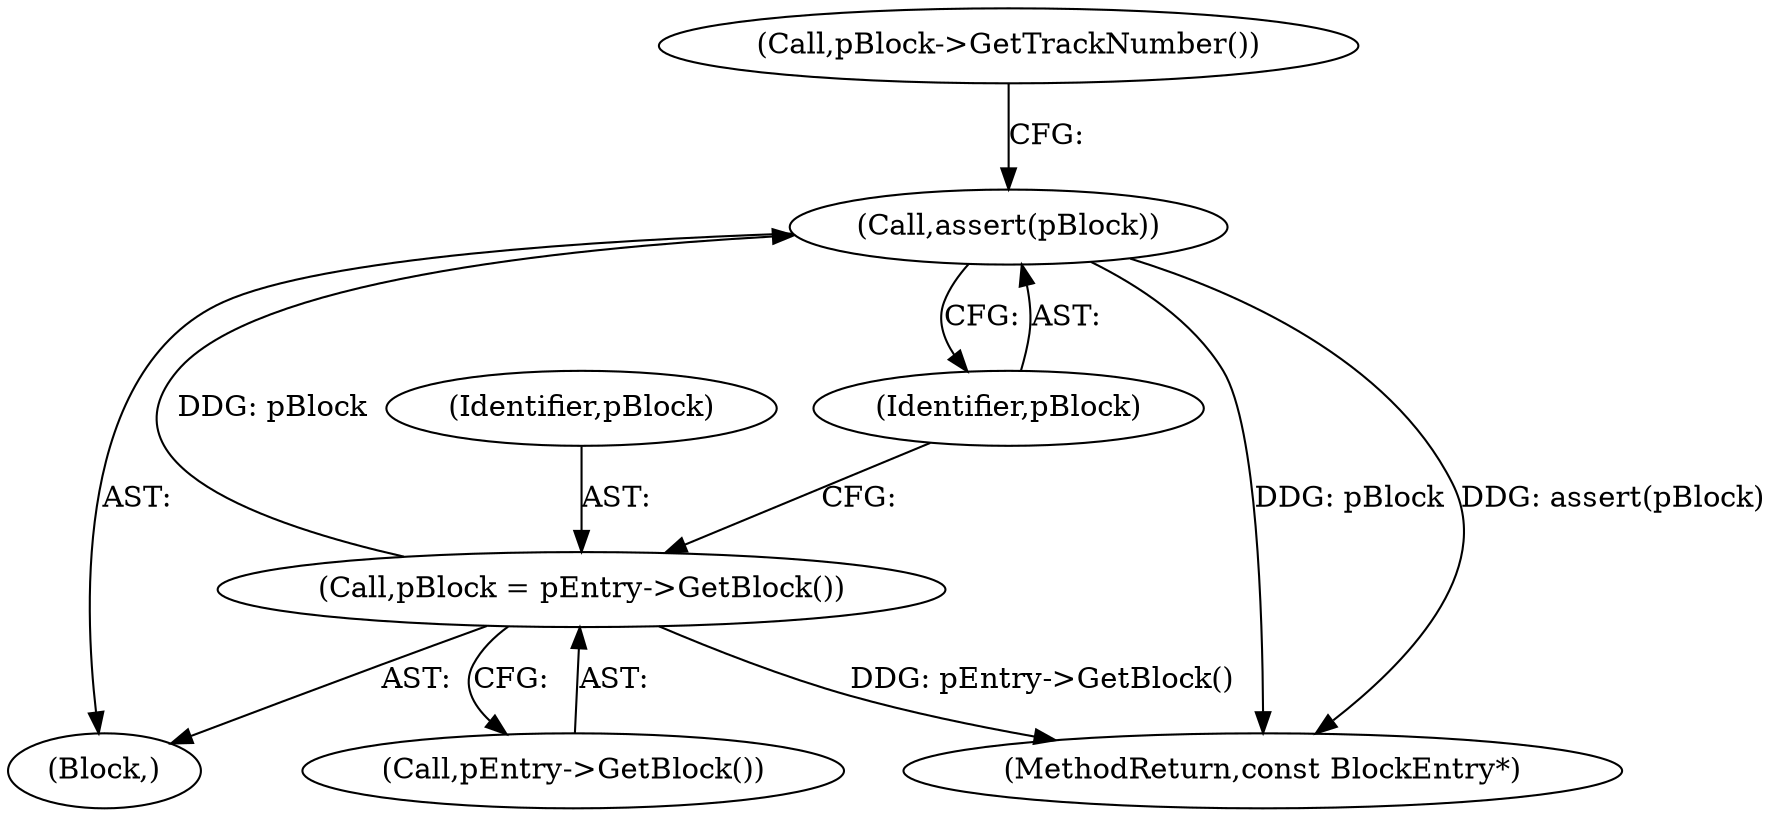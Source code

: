 digraph "1_Android_cc274e2abe8b2a6698a5c47d8aa4bb45f1f9538d_14@API" {
"1000163" [label="(Call,assert(pBlock))"];
"1000160" [label="(Call,pBlock = pEntry->GetBlock())"];
"1000161" [label="(Identifier,pBlock)"];
"1000149" [label="(Block,)"];
"1000211" [label="(MethodReturn,const BlockEntry*)"];
"1000160" [label="(Call,pBlock = pEntry->GetBlock())"];
"1000162" [label="(Call,pEntry->GetBlock())"];
"1000167" [label="(Call,pBlock->GetTrackNumber())"];
"1000164" [label="(Identifier,pBlock)"];
"1000163" [label="(Call,assert(pBlock))"];
"1000163" -> "1000149"  [label="AST: "];
"1000163" -> "1000164"  [label="CFG: "];
"1000164" -> "1000163"  [label="AST: "];
"1000167" -> "1000163"  [label="CFG: "];
"1000163" -> "1000211"  [label="DDG: pBlock"];
"1000163" -> "1000211"  [label="DDG: assert(pBlock)"];
"1000160" -> "1000163"  [label="DDG: pBlock"];
"1000160" -> "1000149"  [label="AST: "];
"1000160" -> "1000162"  [label="CFG: "];
"1000161" -> "1000160"  [label="AST: "];
"1000162" -> "1000160"  [label="AST: "];
"1000164" -> "1000160"  [label="CFG: "];
"1000160" -> "1000211"  [label="DDG: pEntry->GetBlock()"];
}
